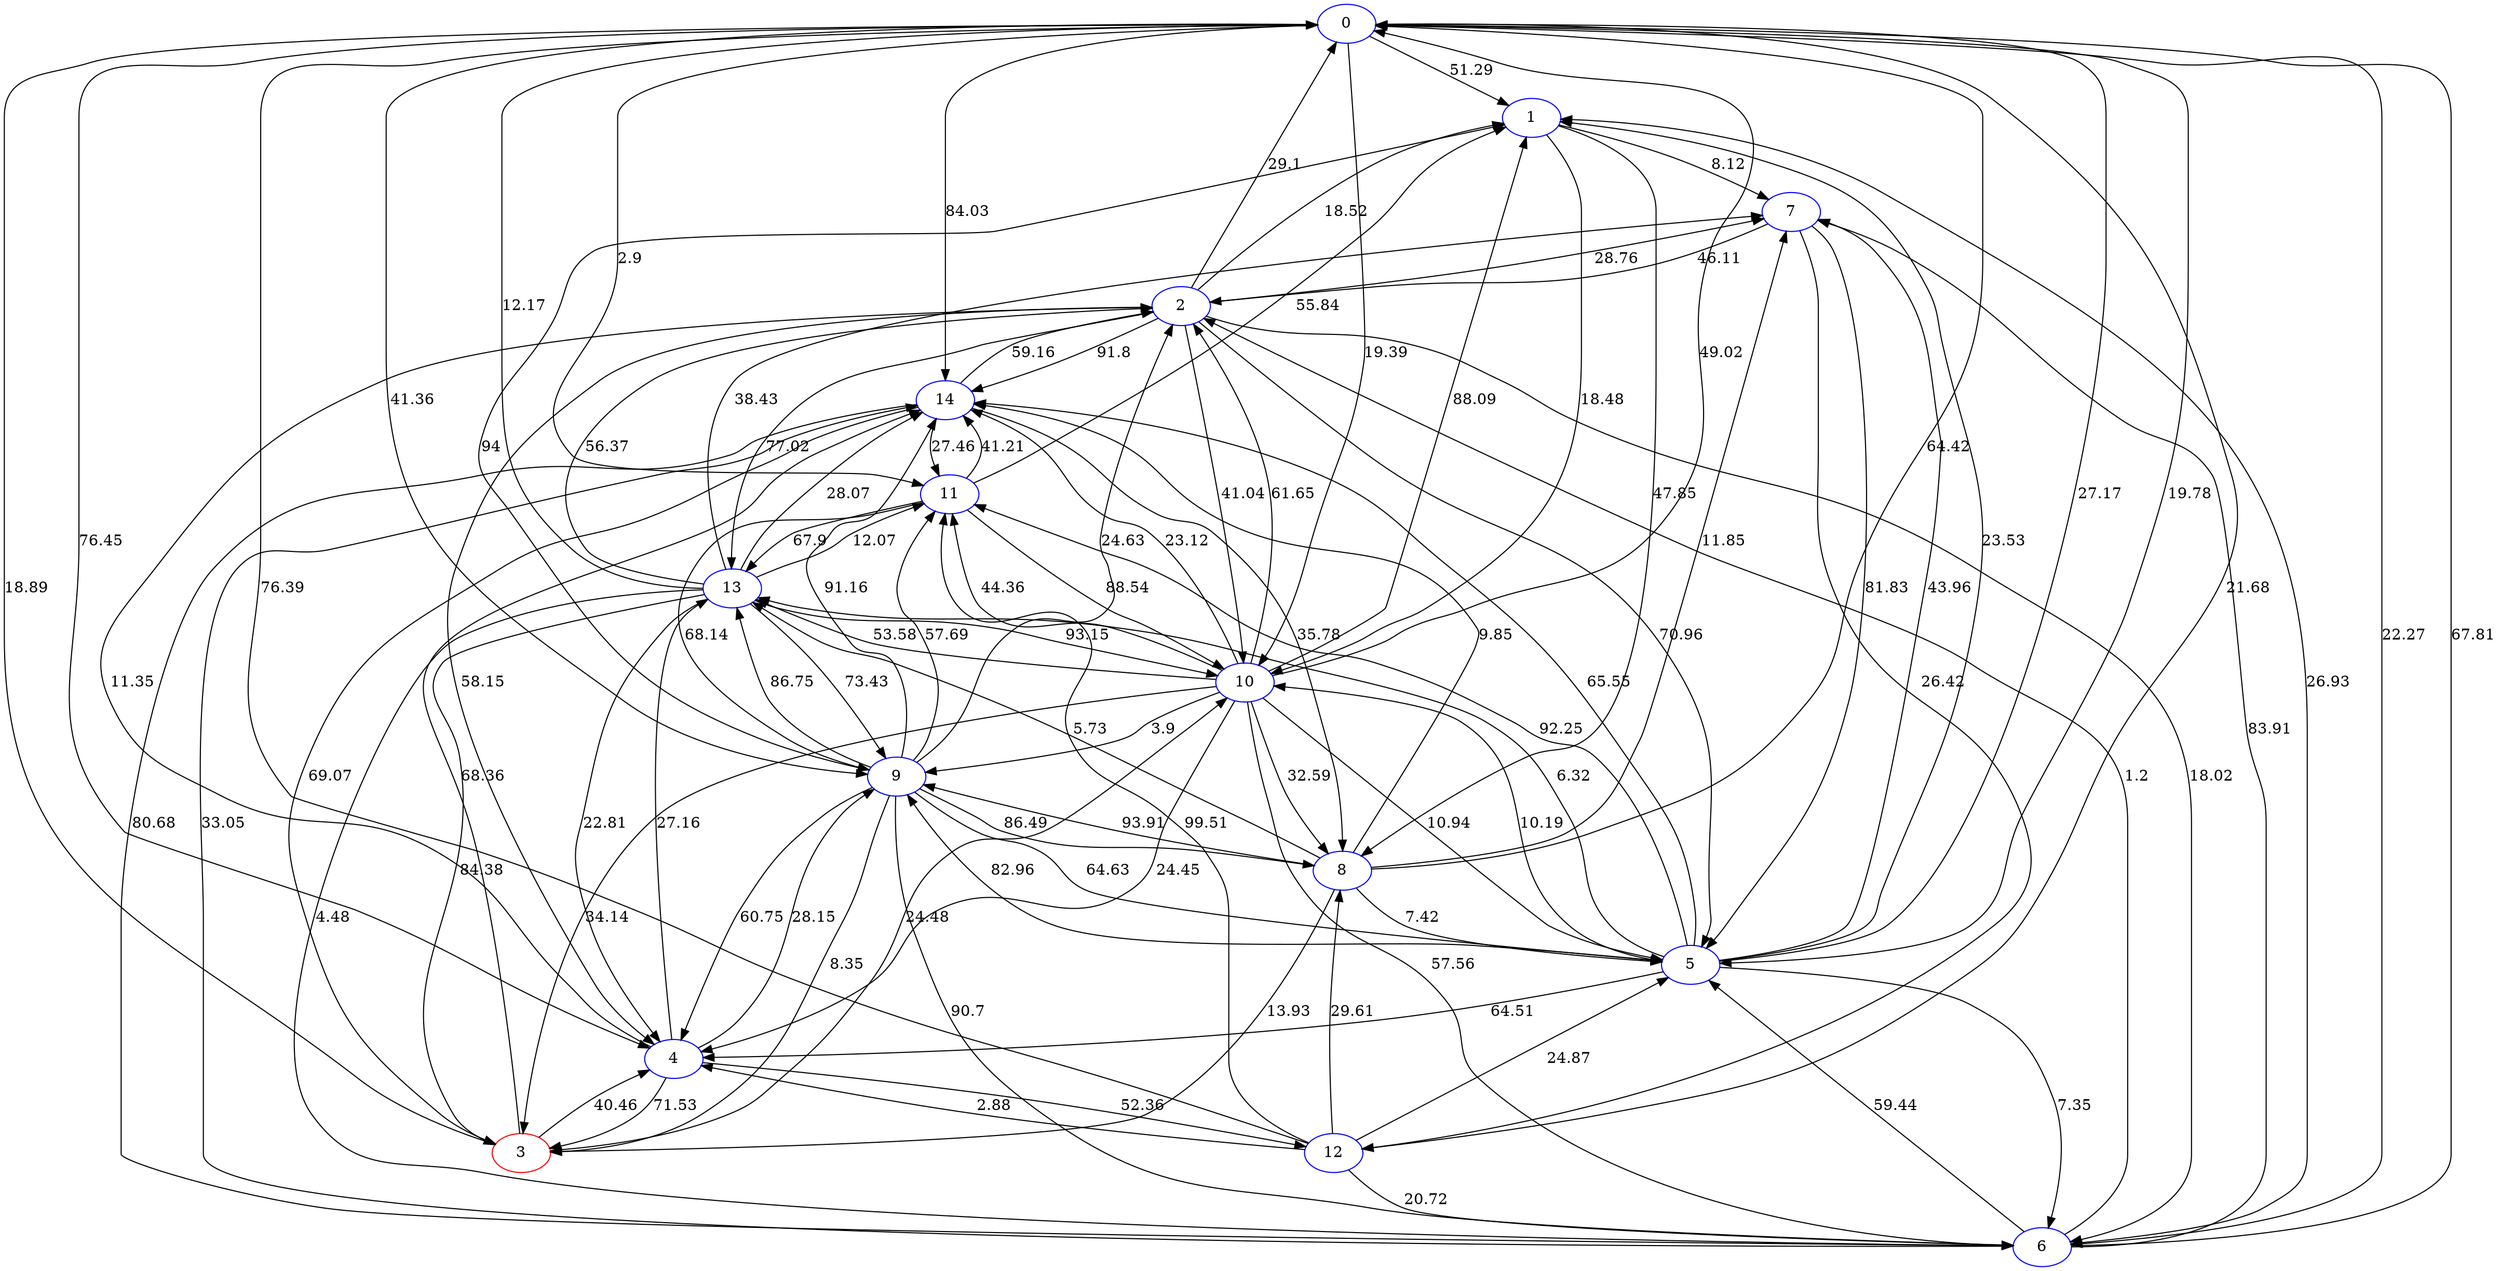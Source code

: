 digraph G {
    0 [pos="-90.7,15.5!", label="0", color="blue"];
    1 [pos="-9.43,79.86!", label="1", color="blue"];
    2 [pos="24.38,-67.02!", label="2", color="blue"];
    3 [pos="6.4,-1.74!", label="3", color="red"];
    4 [pos="-96.05,-19.97!", label="4", color="blue"];
    5 [pos="-25.57,-12.85!", label="5", color="blue"];
    6 [pos="-32.57,-49.64!", label="6", color="blue"];
    7 [pos="-70.67,-39.39!", label="7", color="blue"];
    8 [pos="-68.71,86.7!", label="8", color="blue"];
    9 [pos="-60.76,-51.06!", label="9", color="blue"];
    10 [pos="-23.22,48.03!", label="10", color="blue"];
    11 [pos="-0.12,83.19!", label="11", color="blue"];
    12 [pos="18.13,-54.08!", label="12", color="blue"];
    13 [pos="-65.21,15.82!", label="13", color="blue"];
    14 [pos="66.74,8.1!", label="14", color="blue"];
    0 -> 5 [label="19.78"];
    0 -> 14 [label="84.03"];
    0 -> 6 [label="22.27"];
    0 -> 11 [label="2.9"];
    0 -> 10 [label="19.39"];
    0 -> 1 [label="51.29"];
    0 -> 4 [label="76.45"];
    0 -> 12 [label="21.68"];
    0 -> 9 [label="41.36"];
    1 -> 10 [label="18.48"];
    1 -> 8 [label="47.85"];
    1 -> 7 [label="8.12"];
    2 -> 5 [label="70.96"];
    2 -> 7 [label="28.76"];
    2 -> 6 [label="18.02"];
    2 -> 1 [label="18.52"];
    2 -> 4 [label="58.15"];
    2 -> 13 [label="77.02"];
    2 -> 10 [label="41.04"];
    2 -> 14 [label="91.8"];
    2 -> 0 [label="29.1"];
    3 -> 4 [label="40.46"];
    3 -> 0 [label="18.89"];
    3 -> 14 [label="68.36"];
    3 -> 10 [label="24.48"];
    4 -> 12 [label="52.36"];
    4 -> 13 [label="27.16"];
    4 -> 2 [label="11.35"];
    4 -> 3 [label="71.53"];
    4 -> 9 [label="28.15"];
    5 -> 11 [label="92.25"];
    5 -> 6 [label="7.35"];
    5 -> 10 [label="10.19"];
    5 -> 9 [label="82.96"];
    5 -> 1 [label="23.53"];
    5 -> 0 [label="27.17"];
    5 -> 13 [label="6.32"];
    5 -> 14 [label="65.55"];
    5 -> 7 [label="43.96"];
    5 -> 4 [label="64.51"];
    6 -> 14 [label="33.05"];
    6 -> 0 [label="67.81"];
    6 -> 1 [label="26.93"];
    6 -> 5 [label="59.44"];
    6 -> 2 [label="1.2"];
    6 -> 7 [label="83.91"];
    7 -> 12 [label="26.42"];
    7 -> 5 [label="81.83"];
    7 -> 2 [label="46.11"];
    8 -> 3 [label="13.93"];
    8 -> 7 [label="11.85"];
    8 -> 14 [label="9.85"];
    8 -> 9 [label="93.91"];
    8 -> 5 [label="7.42"];
    8 -> 13 [label="5.73"];
    8 -> 0 [label="64.42"];
    9 -> 3 [label="8.35"];
    9 -> 4 [label="60.75"];
    9 -> 14 [label="91.16"];
    9 -> 1 [label="94"];
    9 -> 6 [label="90.7"];
    9 -> 11 [label="57.69"];
    9 -> 2 [label="24.63"];
    9 -> 8 [label="86.49"];
    9 -> 5 [label="64.63"];
    9 -> 13 [label="86.75"];
    10 -> 4 [label="24.45"];
    10 -> 6 [label="57.56"];
    10 -> 8 [label="32.59"];
    10 -> 13 [label="53.58"];
    10 -> 0 [label="49.02"];
    10 -> 1 [label="88.09"];
    10 -> 2 [label="61.65"];
    10 -> 3 [label="34.14"];
    10 -> 9 [label="3.9"];
    10 -> 11 [label="44.36"];
    10 -> 5 [label="10.94"];
    10 -> 14 [label="23.12"];
    11 -> 1 [label="55.84"];
    11 -> 13 [label="67.9"];
    11 -> 14 [label="41.21"];
    11 -> 9 [label="68.14"];
    11 -> 10 [label="88.54"];
    12 -> 5 [label="24.87"];
    12 -> 8 [label="29.61"];
    12 -> 6 [label="20.72"];
    12 -> 4 [label="2.88"];
    12 -> 11 [label="99.51"];
    12 -> 0 [label="76.39"];
    13 -> 10 [label="93.15"];
    13 -> 0 [label="12.17"];
    13 -> 9 [label="73.43"];
    13 -> 7 [label="38.43"];
    13 -> 2 [label="56.37"];
    13 -> 3 [label="84.38"];
    13 -> 14 [label="28.07"];
    13 -> 11 [label="12.07"];
    13 -> 4 [label="22.81"];
    13 -> 6 [label="4.48"];
    14 -> 3 [label="69.07"];
    14 -> 11 [label="27.46"];
    14 -> 2 [label="59.16"];
    14 -> 8 [label="35.78"];
    14 -> 6 [label="80.68"];
}
